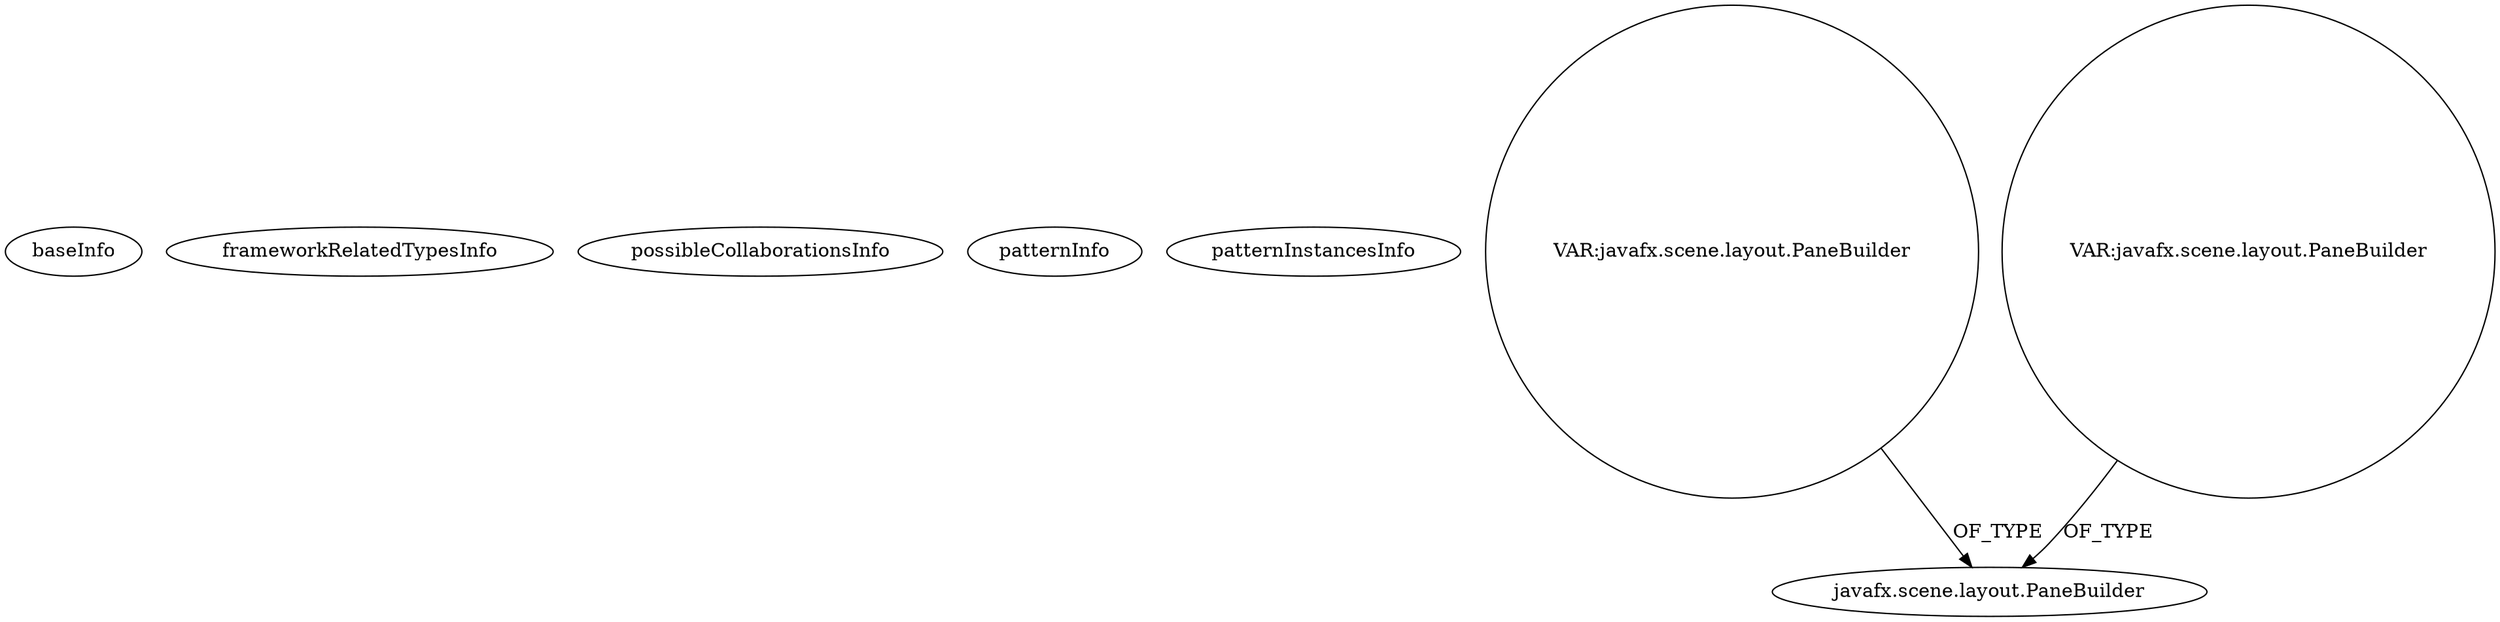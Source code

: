 digraph {
baseInfo[graphId=2821,category="pattern",isAnonymous=false,possibleRelation=false]
frameworkRelatedTypesInfo[]
possibleCollaborationsInfo[]
patternInfo[frequency=2.0,patternRootClient=null]
patternInstancesInfo[0="yorlov-VirtualPointer~/yorlov-VirtualPointer/VirtualPointer-master/src/com/blogspot/captain1653/options/OptionsStage.java~OptionsStage~4889",1="SaiPradeepDandem-javafx2-gradient-builder~/SaiPradeepDandem-javafx2-gradient-builder/javafx2-gradient-builder-master/src/main/java/com/javafx/gradientbuilder/application/LinearSettingsLayout.java~LinearSettingsLayout~1172"]
238[label="javafx.scene.layout.PaneBuilder",vertexType="FRAMEWORK_CLASS_TYPE",isFrameworkType=false]
684[label="VAR:javafx.scene.layout.PaneBuilder",vertexType="VARIABLE_EXPRESION",isFrameworkType=false,shape=circle]
771[label="VAR:javafx.scene.layout.PaneBuilder",vertexType="VARIABLE_EXPRESION",isFrameworkType=false,shape=circle]
684->238[label="OF_TYPE"]
771->238[label="OF_TYPE"]
}
